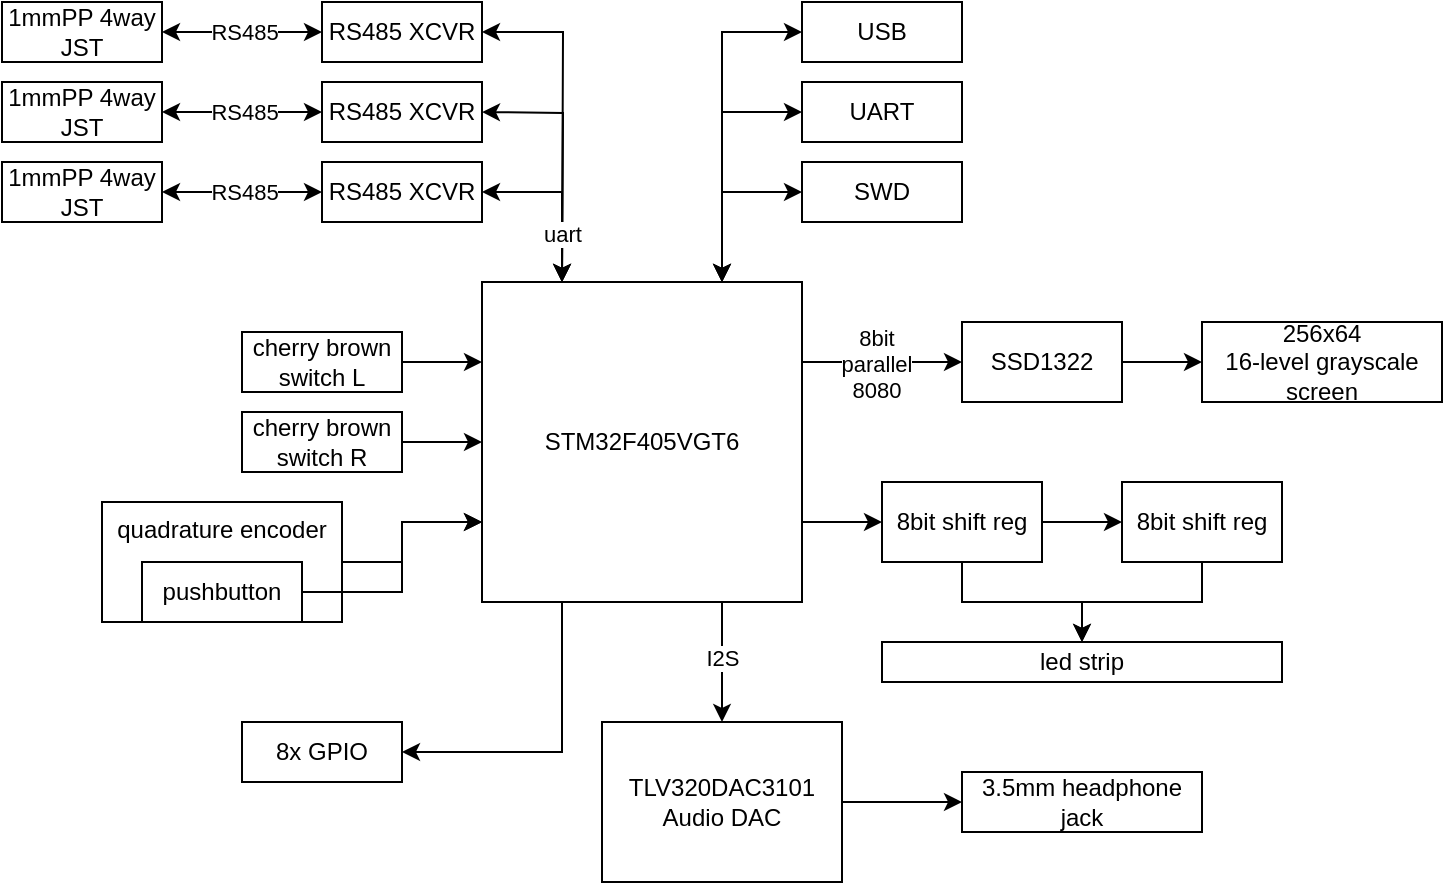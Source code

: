 <mxfile version="24.2.5" type="github">
  <diagram name="Page-1" id="Qj_BxcfMKIQ_ERxApTV2">
    <mxGraphModel dx="1687" dy="896" grid="1" gridSize="10" guides="1" tooltips="1" connect="1" arrows="1" fold="1" page="1" pageScale="1" pageWidth="850" pageHeight="1100" math="0" shadow="0">
      <root>
        <mxCell id="0" />
        <mxCell id="1" parent="0" />
        <mxCell id="RxmNOSI8Ks62WlQ8BEST-5" style="edgeStyle=orthogonalEdgeStyle;rounded=0;orthogonalLoop=1;jettySize=auto;html=1;entryX=0;entryY=0.5;entryDx=0;entryDy=0;exitX=1;exitY=0.25;exitDx=0;exitDy=0;" edge="1" parent="1" source="RxmNOSI8Ks62WlQ8BEST-1" target="RxmNOSI8Ks62WlQ8BEST-2">
          <mxGeometry relative="1" as="geometry" />
        </mxCell>
        <mxCell id="RxmNOSI8Ks62WlQ8BEST-47" value="&lt;div&gt;8bit&lt;/div&gt;&lt;div&gt;parallel&lt;/div&gt;&lt;div&gt;8080&lt;br&gt;&lt;/div&gt;" style="edgeLabel;html=1;align=center;verticalAlign=middle;resizable=0;points=[];" vertex="1" connectable="0" parent="RxmNOSI8Ks62WlQ8BEST-5">
          <mxGeometry x="-0.075" y="-1" relative="1" as="geometry">
            <mxPoint as="offset" />
          </mxGeometry>
        </mxCell>
        <mxCell id="RxmNOSI8Ks62WlQ8BEST-9" style="edgeStyle=orthogonalEdgeStyle;rounded=0;orthogonalLoop=1;jettySize=auto;html=1;entryX=0;entryY=0.5;entryDx=0;entryDy=0;exitX=1;exitY=0.75;exitDx=0;exitDy=0;" edge="1" parent="1" source="RxmNOSI8Ks62WlQ8BEST-1" target="RxmNOSI8Ks62WlQ8BEST-6">
          <mxGeometry relative="1" as="geometry" />
        </mxCell>
        <mxCell id="RxmNOSI8Ks62WlQ8BEST-59" style="edgeStyle=orthogonalEdgeStyle;rounded=0;orthogonalLoop=1;jettySize=auto;html=1;entryX=0.5;entryY=0;entryDx=0;entryDy=0;exitX=0.75;exitY=1;exitDx=0;exitDy=0;" edge="1" parent="1" source="RxmNOSI8Ks62WlQ8BEST-1" target="RxmNOSI8Ks62WlQ8BEST-46">
          <mxGeometry relative="1" as="geometry" />
        </mxCell>
        <mxCell id="RxmNOSI8Ks62WlQ8BEST-62" value="I2S" style="edgeLabel;html=1;align=center;verticalAlign=middle;resizable=0;points=[];" vertex="1" connectable="0" parent="RxmNOSI8Ks62WlQ8BEST-59">
          <mxGeometry x="-0.087" relative="1" as="geometry">
            <mxPoint as="offset" />
          </mxGeometry>
        </mxCell>
        <mxCell id="RxmNOSI8Ks62WlQ8BEST-65" style="edgeStyle=orthogonalEdgeStyle;rounded=0;orthogonalLoop=1;jettySize=auto;html=1;entryX=1;entryY=0.5;entryDx=0;entryDy=0;exitX=0.25;exitY=1;exitDx=0;exitDy=0;" edge="1" parent="1" source="RxmNOSI8Ks62WlQ8BEST-1" target="RxmNOSI8Ks62WlQ8BEST-64">
          <mxGeometry relative="1" as="geometry" />
        </mxCell>
        <mxCell id="RxmNOSI8Ks62WlQ8BEST-1" value="STM32F405VGT6" style="rounded=0;whiteSpace=wrap;html=1;" vertex="1" parent="1">
          <mxGeometry x="320" y="180" width="160" height="160" as="geometry" />
        </mxCell>
        <mxCell id="RxmNOSI8Ks62WlQ8BEST-4" style="edgeStyle=orthogonalEdgeStyle;rounded=0;orthogonalLoop=1;jettySize=auto;html=1;entryX=0;entryY=0.5;entryDx=0;entryDy=0;startArrow=none;startFill=0;" edge="1" parent="1" source="RxmNOSI8Ks62WlQ8BEST-2" target="RxmNOSI8Ks62WlQ8BEST-3">
          <mxGeometry relative="1" as="geometry" />
        </mxCell>
        <mxCell id="RxmNOSI8Ks62WlQ8BEST-2" value="SSD1322" style="rounded=0;whiteSpace=wrap;html=1;" vertex="1" parent="1">
          <mxGeometry x="560" y="200" width="80" height="40" as="geometry" />
        </mxCell>
        <mxCell id="RxmNOSI8Ks62WlQ8BEST-3" value="&lt;div&gt;256x64&lt;/div&gt;&lt;div&gt;16-level grayscale screen&lt;br&gt;&lt;/div&gt;" style="rounded=0;whiteSpace=wrap;html=1;" vertex="1" parent="1">
          <mxGeometry x="680" y="200" width="120" height="40" as="geometry" />
        </mxCell>
        <mxCell id="RxmNOSI8Ks62WlQ8BEST-8" style="edgeStyle=orthogonalEdgeStyle;rounded=0;orthogonalLoop=1;jettySize=auto;html=1;entryX=0;entryY=0.5;entryDx=0;entryDy=0;" edge="1" parent="1" source="RxmNOSI8Ks62WlQ8BEST-6" target="RxmNOSI8Ks62WlQ8BEST-7">
          <mxGeometry relative="1" as="geometry" />
        </mxCell>
        <mxCell id="RxmNOSI8Ks62WlQ8BEST-13" style="edgeStyle=orthogonalEdgeStyle;rounded=0;orthogonalLoop=1;jettySize=auto;html=1;entryX=0.5;entryY=0;entryDx=0;entryDy=0;" edge="1" parent="1" source="RxmNOSI8Ks62WlQ8BEST-6" target="RxmNOSI8Ks62WlQ8BEST-10">
          <mxGeometry relative="1" as="geometry" />
        </mxCell>
        <mxCell id="RxmNOSI8Ks62WlQ8BEST-6" value="8bit shift reg" style="rounded=0;whiteSpace=wrap;html=1;" vertex="1" parent="1">
          <mxGeometry x="520" y="280" width="80" height="40" as="geometry" />
        </mxCell>
        <mxCell id="RxmNOSI8Ks62WlQ8BEST-14" style="edgeStyle=orthogonalEdgeStyle;rounded=0;orthogonalLoop=1;jettySize=auto;html=1;entryX=0.5;entryY=0;entryDx=0;entryDy=0;" edge="1" parent="1" source="RxmNOSI8Ks62WlQ8BEST-7" target="RxmNOSI8Ks62WlQ8BEST-10">
          <mxGeometry relative="1" as="geometry" />
        </mxCell>
        <mxCell id="RxmNOSI8Ks62WlQ8BEST-7" value="8bit shift reg" style="rounded=0;whiteSpace=wrap;html=1;" vertex="1" parent="1">
          <mxGeometry x="640" y="280" width="80" height="40" as="geometry" />
        </mxCell>
        <mxCell id="RxmNOSI8Ks62WlQ8BEST-10" value="led strip" style="rounded=0;whiteSpace=wrap;html=1;" vertex="1" parent="1">
          <mxGeometry x="520" y="360" width="200" height="20" as="geometry" />
        </mxCell>
        <mxCell id="RxmNOSI8Ks62WlQ8BEST-17" style="edgeStyle=orthogonalEdgeStyle;rounded=0;orthogonalLoop=1;jettySize=auto;html=1;entryX=0;entryY=0.25;entryDx=0;entryDy=0;" edge="1" parent="1" source="RxmNOSI8Ks62WlQ8BEST-15" target="RxmNOSI8Ks62WlQ8BEST-1">
          <mxGeometry relative="1" as="geometry" />
        </mxCell>
        <mxCell id="RxmNOSI8Ks62WlQ8BEST-15" value="cherry brown switch L" style="rounded=0;whiteSpace=wrap;html=1;" vertex="1" parent="1">
          <mxGeometry x="200" y="205" width="80" height="30" as="geometry" />
        </mxCell>
        <mxCell id="RxmNOSI8Ks62WlQ8BEST-18" style="edgeStyle=orthogonalEdgeStyle;rounded=0;orthogonalLoop=1;jettySize=auto;html=1;entryX=0;entryY=0.5;entryDx=0;entryDy=0;" edge="1" parent="1" source="RxmNOSI8Ks62WlQ8BEST-16" target="RxmNOSI8Ks62WlQ8BEST-1">
          <mxGeometry relative="1" as="geometry" />
        </mxCell>
        <mxCell id="RxmNOSI8Ks62WlQ8BEST-16" value="cherry brown switch R" style="rounded=0;whiteSpace=wrap;html=1;" vertex="1" parent="1">
          <mxGeometry x="200" y="245" width="80" height="30" as="geometry" />
        </mxCell>
        <mxCell id="RxmNOSI8Ks62WlQ8BEST-21" style="edgeStyle=orthogonalEdgeStyle;rounded=0;orthogonalLoop=1;jettySize=auto;html=1;entryX=0;entryY=0.75;entryDx=0;entryDy=0;" edge="1" parent="1" source="RxmNOSI8Ks62WlQ8BEST-19" target="RxmNOSI8Ks62WlQ8BEST-1">
          <mxGeometry relative="1" as="geometry">
            <Array as="points">
              <mxPoint x="280" y="320" />
              <mxPoint x="280" y="300" />
            </Array>
          </mxGeometry>
        </mxCell>
        <mxCell id="RxmNOSI8Ks62WlQ8BEST-19" value="quadrature encoder" style="rounded=0;whiteSpace=wrap;html=1;verticalAlign=top;" vertex="1" parent="1">
          <mxGeometry x="130" y="290" width="120" height="60" as="geometry" />
        </mxCell>
        <mxCell id="RxmNOSI8Ks62WlQ8BEST-22" style="edgeStyle=orthogonalEdgeStyle;rounded=0;orthogonalLoop=1;jettySize=auto;html=1;entryX=0;entryY=0.75;entryDx=0;entryDy=0;" edge="1" parent="1" source="RxmNOSI8Ks62WlQ8BEST-20" target="RxmNOSI8Ks62WlQ8BEST-1">
          <mxGeometry relative="1" as="geometry">
            <Array as="points">
              <mxPoint x="280" y="335" />
              <mxPoint x="280" y="300" />
            </Array>
          </mxGeometry>
        </mxCell>
        <mxCell id="RxmNOSI8Ks62WlQ8BEST-20" value="pushbutton" style="rounded=0;whiteSpace=wrap;html=1;" vertex="1" parent="1">
          <mxGeometry x="150" y="320" width="80" height="30" as="geometry" />
        </mxCell>
        <mxCell id="RxmNOSI8Ks62WlQ8BEST-31" style="edgeStyle=orthogonalEdgeStyle;rounded=0;orthogonalLoop=1;jettySize=auto;html=1;entryX=0.75;entryY=0;entryDx=0;entryDy=0;startArrow=classic;startFill=1;" edge="1" parent="1" source="RxmNOSI8Ks62WlQ8BEST-23" target="RxmNOSI8Ks62WlQ8BEST-1">
          <mxGeometry relative="1" as="geometry">
            <Array as="points">
              <mxPoint x="440" y="55" />
            </Array>
          </mxGeometry>
        </mxCell>
        <mxCell id="RxmNOSI8Ks62WlQ8BEST-23" value="USB" style="rounded=0;whiteSpace=wrap;html=1;" vertex="1" parent="1">
          <mxGeometry x="480" y="40" width="80" height="30" as="geometry" />
        </mxCell>
        <mxCell id="RxmNOSI8Ks62WlQ8BEST-30" style="edgeStyle=orthogonalEdgeStyle;rounded=0;orthogonalLoop=1;jettySize=auto;html=1;entryX=0.75;entryY=0;entryDx=0;entryDy=0;startArrow=classic;startFill=1;" edge="1" parent="1" source="RxmNOSI8Ks62WlQ8BEST-24" target="RxmNOSI8Ks62WlQ8BEST-1">
          <mxGeometry relative="1" as="geometry">
            <Array as="points">
              <mxPoint x="440" y="95" />
            </Array>
          </mxGeometry>
        </mxCell>
        <mxCell id="RxmNOSI8Ks62WlQ8BEST-24" value="UART" style="rounded=0;whiteSpace=wrap;html=1;" vertex="1" parent="1">
          <mxGeometry x="480" y="80" width="80" height="30" as="geometry" />
        </mxCell>
        <mxCell id="RxmNOSI8Ks62WlQ8BEST-29" style="edgeStyle=orthogonalEdgeStyle;rounded=0;orthogonalLoop=1;jettySize=auto;html=1;entryX=0.75;entryY=0;entryDx=0;entryDy=0;startArrow=classic;startFill=1;" edge="1" parent="1" source="RxmNOSI8Ks62WlQ8BEST-26" target="RxmNOSI8Ks62WlQ8BEST-1">
          <mxGeometry relative="1" as="geometry">
            <Array as="points">
              <mxPoint x="440" y="135" />
            </Array>
          </mxGeometry>
        </mxCell>
        <mxCell id="RxmNOSI8Ks62WlQ8BEST-26" value="SWD" style="rounded=0;whiteSpace=wrap;html=1;" vertex="1" parent="1">
          <mxGeometry x="480" y="120" width="80" height="30" as="geometry" />
        </mxCell>
        <mxCell id="RxmNOSI8Ks62WlQ8BEST-45" style="edgeStyle=orthogonalEdgeStyle;rounded=0;orthogonalLoop=1;jettySize=auto;html=1;startArrow=classic;startFill=1;" edge="1" parent="1" source="RxmNOSI8Ks62WlQ8BEST-32">
          <mxGeometry relative="1" as="geometry">
            <mxPoint x="360" y="180" as="targetPoint" />
          </mxGeometry>
        </mxCell>
        <mxCell id="RxmNOSI8Ks62WlQ8BEST-32" value="RS485 XCVR" style="rounded=0;whiteSpace=wrap;html=1;" vertex="1" parent="1">
          <mxGeometry x="240" y="40" width="80" height="30" as="geometry" />
        </mxCell>
        <mxCell id="RxmNOSI8Ks62WlQ8BEST-36" style="edgeStyle=orthogonalEdgeStyle;rounded=0;orthogonalLoop=1;jettySize=auto;html=1;entryX=0;entryY=0.5;entryDx=0;entryDy=0;startArrow=classic;startFill=1;" edge="1" parent="1" source="RxmNOSI8Ks62WlQ8BEST-35" target="RxmNOSI8Ks62WlQ8BEST-32">
          <mxGeometry relative="1" as="geometry" />
        </mxCell>
        <mxCell id="RxmNOSI8Ks62WlQ8BEST-49" value="RS485" style="edgeLabel;html=1;align=center;verticalAlign=middle;resizable=0;points=[];" vertex="1" connectable="0" parent="RxmNOSI8Ks62WlQ8BEST-36">
          <mxGeometry x="0.02" relative="1" as="geometry">
            <mxPoint as="offset" />
          </mxGeometry>
        </mxCell>
        <mxCell id="RxmNOSI8Ks62WlQ8BEST-35" value="1mmPP 4way JST" style="rounded=0;whiteSpace=wrap;html=1;" vertex="1" parent="1">
          <mxGeometry x="80" y="40" width="80" height="30" as="geometry" />
        </mxCell>
        <mxCell id="RxmNOSI8Ks62WlQ8BEST-44" style="edgeStyle=orthogonalEdgeStyle;rounded=0;orthogonalLoop=1;jettySize=auto;html=1;startArrow=classic;startFill=1;" edge="1" parent="1">
          <mxGeometry relative="1" as="geometry">
            <mxPoint x="360" y="180" as="targetPoint" />
            <mxPoint x="320" y="95.0" as="sourcePoint" />
          </mxGeometry>
        </mxCell>
        <mxCell id="RxmNOSI8Ks62WlQ8BEST-43" style="edgeStyle=orthogonalEdgeStyle;rounded=0;orthogonalLoop=1;jettySize=auto;html=1;entryX=0.25;entryY=0;entryDx=0;entryDy=0;startArrow=classic;startFill=1;" edge="1" parent="1" target="RxmNOSI8Ks62WlQ8BEST-1">
          <mxGeometry relative="1" as="geometry">
            <mxPoint x="320" y="135.0" as="sourcePoint" />
            <Array as="points">
              <mxPoint x="360" y="135" />
            </Array>
          </mxGeometry>
        </mxCell>
        <mxCell id="RxmNOSI8Ks62WlQ8BEST-48" value="uart" style="edgeLabel;html=1;align=center;verticalAlign=middle;resizable=0;points=[];" vertex="1" connectable="0" parent="RxmNOSI8Ks62WlQ8BEST-43">
          <mxGeometry x="0.436" relative="1" as="geometry">
            <mxPoint as="offset" />
          </mxGeometry>
        </mxCell>
        <mxCell id="RxmNOSI8Ks62WlQ8BEST-61" style="edgeStyle=orthogonalEdgeStyle;rounded=0;orthogonalLoop=1;jettySize=auto;html=1;entryX=0;entryY=0.5;entryDx=0;entryDy=0;" edge="1" parent="1" source="RxmNOSI8Ks62WlQ8BEST-46" target="RxmNOSI8Ks62WlQ8BEST-60">
          <mxGeometry relative="1" as="geometry" />
        </mxCell>
        <mxCell id="RxmNOSI8Ks62WlQ8BEST-46" value="&lt;div&gt;TLV320DAC3101&lt;/div&gt;&lt;div&gt;Audio DAC&lt;br&gt;&lt;/div&gt;" style="rounded=0;whiteSpace=wrap;html=1;" vertex="1" parent="1">
          <mxGeometry x="380" y="400" width="120" height="80" as="geometry" />
        </mxCell>
        <mxCell id="RxmNOSI8Ks62WlQ8BEST-50" value="1mmPP 4way JST" style="rounded=0;whiteSpace=wrap;html=1;" vertex="1" parent="1">
          <mxGeometry x="80" y="80" width="80" height="30" as="geometry" />
        </mxCell>
        <mxCell id="RxmNOSI8Ks62WlQ8BEST-51" style="edgeStyle=orthogonalEdgeStyle;rounded=0;orthogonalLoop=1;jettySize=auto;html=1;entryX=0;entryY=0.5;entryDx=0;entryDy=0;startArrow=classic;startFill=1;" edge="1" source="RxmNOSI8Ks62WlQ8BEST-50" target="RxmNOSI8Ks62WlQ8BEST-53" parent="1">
          <mxGeometry relative="1" as="geometry" />
        </mxCell>
        <mxCell id="RxmNOSI8Ks62WlQ8BEST-52" value="RS485" style="edgeLabel;html=1;align=center;verticalAlign=middle;resizable=0;points=[];" vertex="1" connectable="0" parent="RxmNOSI8Ks62WlQ8BEST-51">
          <mxGeometry x="0.02" relative="1" as="geometry">
            <mxPoint as="offset" />
          </mxGeometry>
        </mxCell>
        <mxCell id="RxmNOSI8Ks62WlQ8BEST-53" value="RS485 XCVR" style="rounded=0;whiteSpace=wrap;html=1;" vertex="1" parent="1">
          <mxGeometry x="240" y="80" width="80" height="30" as="geometry" />
        </mxCell>
        <mxCell id="RxmNOSI8Ks62WlQ8BEST-54" value="1mmPP 4way JST" style="rounded=0;whiteSpace=wrap;html=1;" vertex="1" parent="1">
          <mxGeometry x="80" y="120" width="80" height="30" as="geometry" />
        </mxCell>
        <mxCell id="RxmNOSI8Ks62WlQ8BEST-55" style="edgeStyle=orthogonalEdgeStyle;rounded=0;orthogonalLoop=1;jettySize=auto;html=1;entryX=0;entryY=0.5;entryDx=0;entryDy=0;startArrow=classic;startFill=1;" edge="1" source="RxmNOSI8Ks62WlQ8BEST-54" target="RxmNOSI8Ks62WlQ8BEST-57" parent="1">
          <mxGeometry relative="1" as="geometry" />
        </mxCell>
        <mxCell id="RxmNOSI8Ks62WlQ8BEST-56" value="RS485" style="edgeLabel;html=1;align=center;verticalAlign=middle;resizable=0;points=[];" vertex="1" connectable="0" parent="RxmNOSI8Ks62WlQ8BEST-55">
          <mxGeometry x="0.02" relative="1" as="geometry">
            <mxPoint as="offset" />
          </mxGeometry>
        </mxCell>
        <mxCell id="RxmNOSI8Ks62WlQ8BEST-57" value="RS485 XCVR" style="rounded=0;whiteSpace=wrap;html=1;" vertex="1" parent="1">
          <mxGeometry x="240" y="120" width="80" height="30" as="geometry" />
        </mxCell>
        <mxCell id="RxmNOSI8Ks62WlQ8BEST-60" value="3.5mm headphone jack" style="rounded=0;whiteSpace=wrap;html=1;" vertex="1" parent="1">
          <mxGeometry x="560" y="425" width="120" height="30" as="geometry" />
        </mxCell>
        <mxCell id="RxmNOSI8Ks62WlQ8BEST-64" value="8x GPIO" style="rounded=0;whiteSpace=wrap;html=1;" vertex="1" parent="1">
          <mxGeometry x="200" y="400" width="80" height="30" as="geometry" />
        </mxCell>
      </root>
    </mxGraphModel>
  </diagram>
</mxfile>
